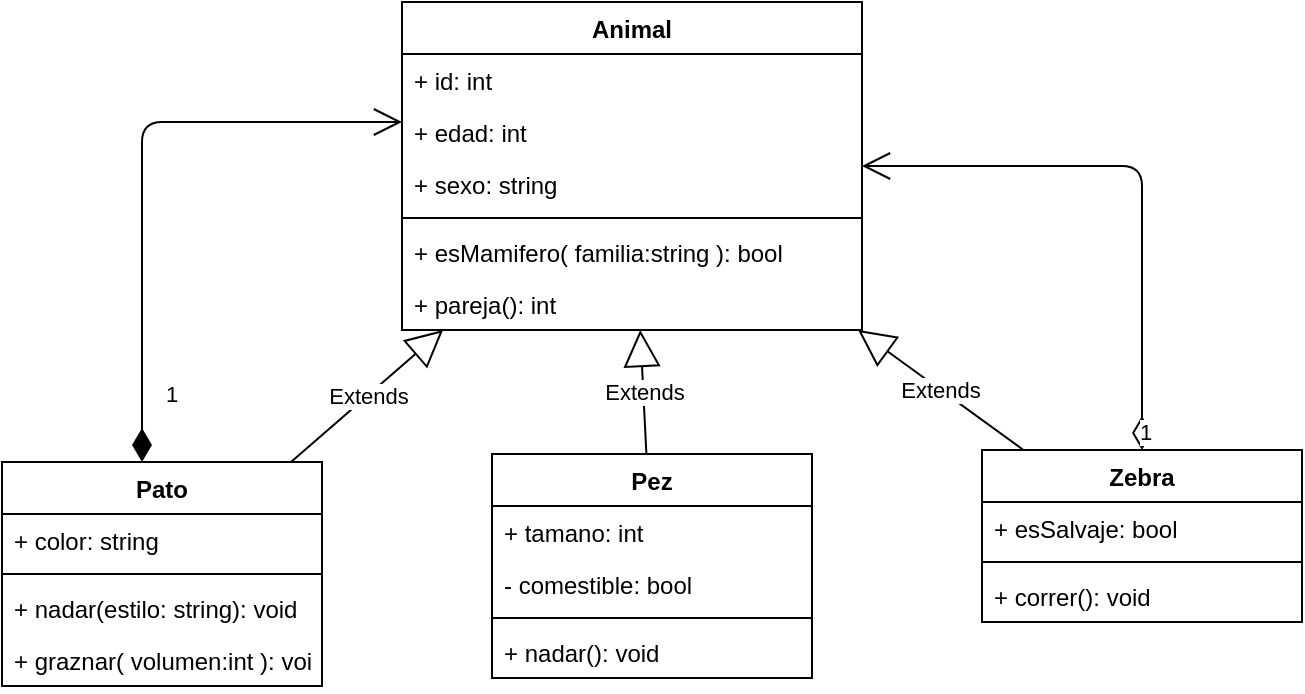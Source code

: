 <mxfile pages="1" version="11.2.2" type="device"><diagram id="-3eYjqqPzbt0mJEbsnZh" name="Page-1"><mxGraphModel dx="868" dy="421" grid="1" gridSize="10" guides="1" tooltips="1" connect="1" arrows="1" fold="1" page="1" pageScale="1" pageWidth="827" pageHeight="1169" math="0" shadow="0"><root><mxCell id="0"/><mxCell id="1" parent="0"/><mxCell id="VDleZtpJP4OSMNpLtCZ--7" value="Animal" style="swimlane;fontStyle=1;align=center;verticalAlign=top;childLayout=stackLayout;horizontal=1;startSize=26;horizontalStack=0;resizeParent=1;resizeParentMax=0;resizeLast=0;collapsible=1;marginBottom=0;" parent="1" vertex="1"><mxGeometry x="320" y="50" width="230" height="164" as="geometry"/></mxCell><mxCell id="VDleZtpJP4OSMNpLtCZ--14" value="+ id: int" style="text;strokeColor=none;fillColor=none;align=left;verticalAlign=top;spacingLeft=4;spacingRight=4;overflow=hidden;rotatable=0;points=[[0,0.5],[1,0.5]];portConstraint=eastwest;" parent="VDleZtpJP4OSMNpLtCZ--7" vertex="1"><mxGeometry y="26" width="230" height="26" as="geometry"/></mxCell><mxCell id="VDleZtpJP4OSMNpLtCZ--8" value="+ edad: int" style="text;strokeColor=none;fillColor=none;align=left;verticalAlign=top;spacingLeft=4;spacingRight=4;overflow=hidden;rotatable=0;points=[[0,0.5],[1,0.5]];portConstraint=eastwest;" parent="VDleZtpJP4OSMNpLtCZ--7" vertex="1"><mxGeometry y="52" width="230" height="26" as="geometry"/></mxCell><mxCell id="VDleZtpJP4OSMNpLtCZ--12" value="+ sexo: string" style="text;strokeColor=none;fillColor=none;align=left;verticalAlign=top;spacingLeft=4;spacingRight=4;overflow=hidden;rotatable=0;points=[[0,0.5],[1,0.5]];portConstraint=eastwest;" parent="VDleZtpJP4OSMNpLtCZ--7" vertex="1"><mxGeometry y="78" width="230" height="26" as="geometry"/></mxCell><mxCell id="VDleZtpJP4OSMNpLtCZ--9" value="" style="line;strokeWidth=1;fillColor=none;align=left;verticalAlign=middle;spacingTop=-1;spacingLeft=3;spacingRight=3;rotatable=0;labelPosition=right;points=[];portConstraint=eastwest;" parent="VDleZtpJP4OSMNpLtCZ--7" vertex="1"><mxGeometry y="104" width="230" height="8" as="geometry"/></mxCell><mxCell id="VDleZtpJP4OSMNpLtCZ--10" value="+ esMamifero( familia:string ): bool" style="text;strokeColor=none;fillColor=none;align=left;verticalAlign=top;spacingLeft=4;spacingRight=4;overflow=hidden;rotatable=0;points=[[0,0.5],[1,0.5]];portConstraint=eastwest;" parent="VDleZtpJP4OSMNpLtCZ--7" vertex="1"><mxGeometry y="112" width="230" height="26" as="geometry"/></mxCell><mxCell id="VDleZtpJP4OSMNpLtCZ--13" value="+ pareja(): int" style="text;strokeColor=none;fillColor=none;align=left;verticalAlign=top;spacingLeft=4;spacingRight=4;overflow=hidden;rotatable=0;points=[[0,0.5],[1,0.5]];portConstraint=eastwest;" parent="VDleZtpJP4OSMNpLtCZ--7" vertex="1"><mxGeometry y="138" width="230" height="26" as="geometry"/></mxCell><mxCell id="VDleZtpJP4OSMNpLtCZ--15" value="Pato" style="swimlane;fontStyle=1;align=center;verticalAlign=top;childLayout=stackLayout;horizontal=1;startSize=26;horizontalStack=0;resizeParent=1;resizeParentMax=0;resizeLast=0;collapsible=1;marginBottom=0;" parent="1" vertex="1"><mxGeometry x="120" y="280" width="160" height="112" as="geometry"/></mxCell><mxCell id="VDleZtpJP4OSMNpLtCZ--16" value="+ color: string" style="text;strokeColor=none;fillColor=none;align=left;verticalAlign=top;spacingLeft=4;spacingRight=4;overflow=hidden;rotatable=0;points=[[0,0.5],[1,0.5]];portConstraint=eastwest;" parent="VDleZtpJP4OSMNpLtCZ--15" vertex="1"><mxGeometry y="26" width="160" height="26" as="geometry"/></mxCell><mxCell id="VDleZtpJP4OSMNpLtCZ--17" value="" style="line;strokeWidth=1;fillColor=none;align=left;verticalAlign=middle;spacingTop=-1;spacingLeft=3;spacingRight=3;rotatable=0;labelPosition=right;points=[];portConstraint=eastwest;" parent="VDleZtpJP4OSMNpLtCZ--15" vertex="1"><mxGeometry y="52" width="160" height="8" as="geometry"/></mxCell><mxCell id="VDleZtpJP4OSMNpLtCZ--18" value="+ nadar(estilo: string): void" style="text;strokeColor=none;fillColor=none;align=left;verticalAlign=top;spacingLeft=4;spacingRight=4;overflow=hidden;rotatable=0;points=[[0,0.5],[1,0.5]];portConstraint=eastwest;" parent="VDleZtpJP4OSMNpLtCZ--15" vertex="1"><mxGeometry y="60" width="160" height="26" as="geometry"/></mxCell><mxCell id="VDleZtpJP4OSMNpLtCZ--27" value="+ graznar( volumen:int ): void" style="text;strokeColor=none;fillColor=none;align=left;verticalAlign=top;spacingLeft=4;spacingRight=4;overflow=hidden;rotatable=0;points=[[0,0.5],[1,0.5]];portConstraint=eastwest;" parent="VDleZtpJP4OSMNpLtCZ--15" vertex="1"><mxGeometry y="86" width="160" height="26" as="geometry"/></mxCell><mxCell id="VDleZtpJP4OSMNpLtCZ--19" value="Pez" style="swimlane;fontStyle=1;align=center;verticalAlign=top;childLayout=stackLayout;horizontal=1;startSize=26;horizontalStack=0;resizeParent=1;resizeParentMax=0;resizeLast=0;collapsible=1;marginBottom=0;" parent="1" vertex="1"><mxGeometry x="365" y="276" width="160" height="112" as="geometry"/></mxCell><mxCell id="VDleZtpJP4OSMNpLtCZ--20" value="+ tamano: int" style="text;strokeColor=none;fillColor=none;align=left;verticalAlign=top;spacingLeft=4;spacingRight=4;overflow=hidden;rotatable=0;points=[[0,0.5],[1,0.5]];portConstraint=eastwest;" parent="VDleZtpJP4OSMNpLtCZ--19" vertex="1"><mxGeometry y="26" width="160" height="26" as="geometry"/></mxCell><mxCell id="VDleZtpJP4OSMNpLtCZ--28" value="- comestible: bool" style="text;strokeColor=none;fillColor=none;align=left;verticalAlign=top;spacingLeft=4;spacingRight=4;overflow=hidden;rotatable=0;points=[[0,0.5],[1,0.5]];portConstraint=eastwest;" parent="VDleZtpJP4OSMNpLtCZ--19" vertex="1"><mxGeometry y="52" width="160" height="26" as="geometry"/></mxCell><mxCell id="VDleZtpJP4OSMNpLtCZ--21" value="" style="line;strokeWidth=1;fillColor=none;align=left;verticalAlign=middle;spacingTop=-1;spacingLeft=3;spacingRight=3;rotatable=0;labelPosition=right;points=[];portConstraint=eastwest;" parent="VDleZtpJP4OSMNpLtCZ--19" vertex="1"><mxGeometry y="78" width="160" height="8" as="geometry"/></mxCell><mxCell id="VDleZtpJP4OSMNpLtCZ--22" value="+ nadar(): void" style="text;strokeColor=none;fillColor=none;align=left;verticalAlign=top;spacingLeft=4;spacingRight=4;overflow=hidden;rotatable=0;points=[[0,0.5],[1,0.5]];portConstraint=eastwest;" parent="VDleZtpJP4OSMNpLtCZ--19" vertex="1"><mxGeometry y="86" width="160" height="26" as="geometry"/></mxCell><mxCell id="VDleZtpJP4OSMNpLtCZ--23" value="Zebra" style="swimlane;fontStyle=1;align=center;verticalAlign=top;childLayout=stackLayout;horizontal=1;startSize=26;horizontalStack=0;resizeParent=1;resizeParentMax=0;resizeLast=0;collapsible=1;marginBottom=0;" parent="1" vertex="1"><mxGeometry x="610" y="274" width="160" height="86" as="geometry"/></mxCell><mxCell id="VDleZtpJP4OSMNpLtCZ--24" value="+ esSalvaje: bool" style="text;strokeColor=none;fillColor=none;align=left;verticalAlign=top;spacingLeft=4;spacingRight=4;overflow=hidden;rotatable=0;points=[[0,0.5],[1,0.5]];portConstraint=eastwest;" parent="VDleZtpJP4OSMNpLtCZ--23" vertex="1"><mxGeometry y="26" width="160" height="26" as="geometry"/></mxCell><mxCell id="VDleZtpJP4OSMNpLtCZ--25" value="" style="line;strokeWidth=1;fillColor=none;align=left;verticalAlign=middle;spacingTop=-1;spacingLeft=3;spacingRight=3;rotatable=0;labelPosition=right;points=[];portConstraint=eastwest;" parent="VDleZtpJP4OSMNpLtCZ--23" vertex="1"><mxGeometry y="52" width="160" height="8" as="geometry"/></mxCell><mxCell id="VDleZtpJP4OSMNpLtCZ--26" value="+ correr(): void" style="text;strokeColor=none;fillColor=none;align=left;verticalAlign=top;spacingLeft=4;spacingRight=4;overflow=hidden;rotatable=0;points=[[0,0.5],[1,0.5]];portConstraint=eastwest;" parent="VDleZtpJP4OSMNpLtCZ--23" vertex="1"><mxGeometry y="60" width="160" height="26" as="geometry"/></mxCell><mxCell id="VDleZtpJP4OSMNpLtCZ--29" value="Extends" style="endArrow=block;endSize=16;endFill=0;html=1;" parent="1" source="VDleZtpJP4OSMNpLtCZ--15" target="VDleZtpJP4OSMNpLtCZ--7" edge="1"><mxGeometry width="160" relative="1" as="geometry"><mxPoint x="140" y="200" as="sourcePoint"/><mxPoint x="300" y="200" as="targetPoint"/></mxGeometry></mxCell><mxCell id="VDleZtpJP4OSMNpLtCZ--31" value="Extends" style="endArrow=block;endSize=16;endFill=0;html=1;" parent="1" source="VDleZtpJP4OSMNpLtCZ--19" target="VDleZtpJP4OSMNpLtCZ--7" edge="1"><mxGeometry width="160" relative="1" as="geometry"><mxPoint x="280" y="450" as="sourcePoint"/><mxPoint x="440" y="450" as="targetPoint"/></mxGeometry></mxCell><mxCell id="VDleZtpJP4OSMNpLtCZ--32" value="Extends" style="endArrow=block;endSize=16;endFill=0;html=1;" parent="1" source="VDleZtpJP4OSMNpLtCZ--23" target="VDleZtpJP4OSMNpLtCZ--7" edge="1"><mxGeometry width="160" relative="1" as="geometry"><mxPoint x="530" y="440" as="sourcePoint"/><mxPoint x="690" y="440" as="targetPoint"/></mxGeometry></mxCell><mxCell id="9NIbEEYuOHW4Dayk3NZ1-1" value="1" style="endArrow=open;html=1;endSize=12;startArrow=diamondThin;startSize=14;startFill=1;edgeStyle=orthogonalEdgeStyle;align=left;verticalAlign=bottom;" parent="1" source="VDleZtpJP4OSMNpLtCZ--15" edge="1" target="VDleZtpJP4OSMNpLtCZ--7"><mxGeometry x="-0.829" y="-10" relative="1" as="geometry"><mxPoint x="210" y="110" as="sourcePoint"/><mxPoint x="370" y="110" as="targetPoint"/><Array as="points"><mxPoint x="190" y="110"/></Array><mxPoint as="offset"/></mxGeometry></mxCell><mxCell id="5UbNHfGUHcNOKw8MUnnq-1" value="1" style="endArrow=open;html=1;endSize=12;startArrow=diamondThin;startSize=14;startFill=0;edgeStyle=orthogonalEdgeStyle;align=left;verticalAlign=bottom;" edge="1" parent="1" source="VDleZtpJP4OSMNpLtCZ--23" target="VDleZtpJP4OSMNpLtCZ--7"><mxGeometry x="-1" y="3" relative="1" as="geometry"><mxPoint x="120" y="420" as="sourcePoint"/><mxPoint x="280" y="420" as="targetPoint"/><Array as="points"><mxPoint x="690" y="132"/></Array></mxGeometry></mxCell></root></mxGraphModel></diagram></mxfile>